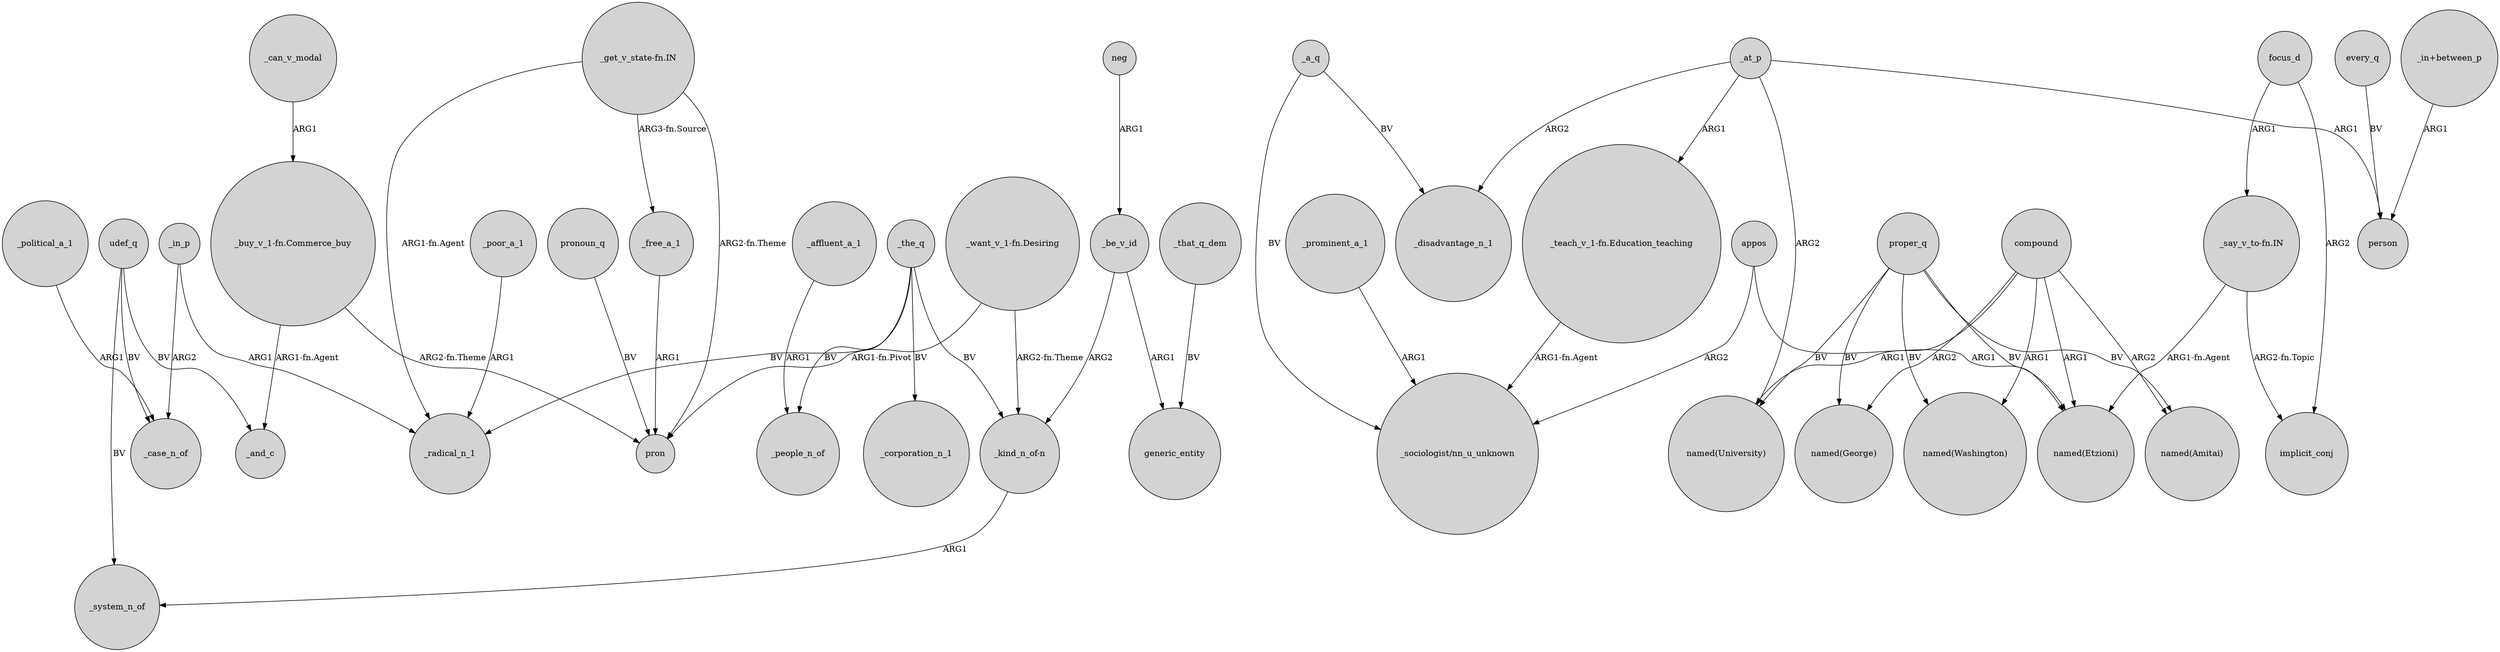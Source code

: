 digraph {
	node [shape=circle style=filled]
	_can_v_modal -> "_buy_v_1-fn.Commerce_buy" [label=ARG1]
	compound -> "named(Amitai)" [label=ARG2]
	"_teach_v_1-fn.Education_teaching" -> "_sociologist/nn_u_unknown" [label="ARG1-fn.Agent"]
	_that_q_dem -> generic_entity [label=BV]
	_the_q -> _corporation_n_1 [label=BV]
	focus_d -> implicit_conj [label=ARG2]
	"_buy_v_1-fn.Commerce_buy" -> _and_c [label="ARG1-fn.Agent"]
	compound -> "named(University)" [label=ARG1]
	proper_q -> "named(Etzioni)" [label=BV]
	_political_a_1 -> _case_n_of [label=ARG1]
	"_buy_v_1-fn.Commerce_buy" -> pron [label="ARG2-fn.Theme"]
	"_want_v_1-fn.Desiring" -> pron [label="ARG1-fn.Pivot"]
	every_q -> person [label=BV]
	_free_a_1 -> pron [label=ARG1]
	_at_p -> _disadvantage_n_1 [label=ARG2]
	_be_v_id -> "_kind_n_of-n" [label=ARG2]
	compound -> "named(George)" [label=ARG2]
	udef_q -> _system_n_of [label=BV]
	_poor_a_1 -> _radical_n_1 [label=ARG1]
	_be_v_id -> generic_entity [label=ARG1]
	proper_q -> "named(Amitai)" [label=BV]
	"_say_v_to-fn.IN" -> implicit_conj [label="ARG2-fn.Topic"]
	_at_p -> "_teach_v_1-fn.Education_teaching" [label=ARG1]
	_at_p -> person [label=ARG1]
	_prominent_a_1 -> "_sociologist/nn_u_unknown" [label=ARG1]
	proper_q -> "named(Washington)" [label=BV]
	"_get_v_state-fn.IN" -> _free_a_1 [label="ARG3-fn.Source"]
	"_want_v_1-fn.Desiring" -> "_kind_n_of-n" [label="ARG2-fn.Theme"]
	"_in+between_p" -> person [label=ARG1]
	pronoun_q -> pron [label=BV]
	"_kind_n_of-n" -> _system_n_of [label=ARG1]
	_a_q -> "_sociologist/nn_u_unknown" [label=BV]
	appos -> "named(Etzioni)" [label=ARG1]
	_the_q -> _radical_n_1 [label=BV]
	_at_p -> "named(University)" [label=ARG2]
	_in_p -> _radical_n_1 [label=ARG1]
	compound -> "named(Etzioni)" [label=ARG1]
	_a_q -> _disadvantage_n_1 [label=BV]
	proper_q -> "named(George)" [label=BV]
	_the_q -> "_kind_n_of-n" [label=BV]
	_in_p -> _case_n_of [label=ARG2]
	"_get_v_state-fn.IN" -> pron [label="ARG2-fn.Theme"]
	"_get_v_state-fn.IN" -> _radical_n_1 [label="ARG1-fn.Agent"]
	"_say_v_to-fn.IN" -> "named(Etzioni)" [label="ARG1-fn.Agent"]
	compound -> "named(Washington)" [label=ARG1]
	neg -> _be_v_id [label=ARG1]
	_affluent_a_1 -> _people_n_of [label=ARG1]
	appos -> "_sociologist/nn_u_unknown" [label=ARG2]
	udef_q -> _case_n_of [label=BV]
	udef_q -> _and_c [label=BV]
	_the_q -> _people_n_of [label=BV]
	focus_d -> "_say_v_to-fn.IN" [label=ARG1]
	proper_q -> "named(University)" [label=BV]
}
